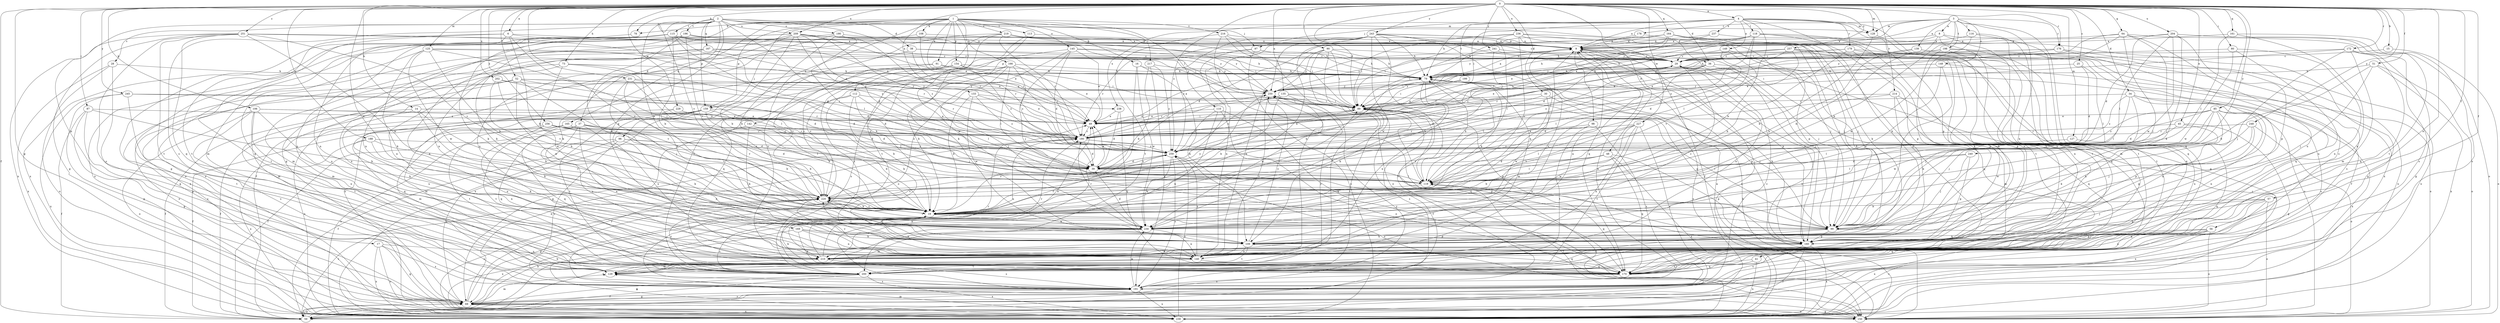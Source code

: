 strict digraph  {
0;
1;
2;
3;
4;
6;
8;
9;
14;
15;
16;
17;
19;
25;
28;
29;
30;
34;
36;
37;
38;
39;
41;
45;
48;
49;
51;
52;
56;
57;
59;
64;
69;
73;
78;
79;
80;
85;
87;
89;
90;
91;
96;
97;
98;
99;
106;
108;
109;
110;
112;
113;
115;
116;
118;
119;
125;
127;
128;
129;
133;
135;
139;
140;
142;
145;
148;
149;
150;
154;
159;
160;
161;
164;
165;
166;
167;
169;
170;
172;
176;
178;
179;
180;
188;
190;
191;
196;
198;
199;
200;
202;
204;
209;
210;
214;
216;
217;
219;
220;
227;
229;
230;
231;
236;
237;
238;
239;
240;
241;
243;
245;
248;
250;
251;
256;
257;
259;
0 -> 4  [label=a];
0 -> 6  [label=a];
0 -> 14  [label=b];
0 -> 15  [label=b];
0 -> 25  [label=c];
0 -> 30  [label=d];
0 -> 34  [label=d];
0 -> 36  [label=d];
0 -> 41  [label=e];
0 -> 45  [label=e];
0 -> 48  [label=e];
0 -> 51  [label=f];
0 -> 52  [label=f];
0 -> 56  [label=f];
0 -> 57  [label=f];
0 -> 59  [label=f];
0 -> 64  [label=g];
0 -> 69  [label=g];
0 -> 73  [label=h];
0 -> 78  [label=h];
0 -> 80  [label=i];
0 -> 85  [label=i];
0 -> 87  [label=i];
0 -> 89  [label=i];
0 -> 90  [label=j];
0 -> 106  [label=k];
0 -> 125  [label=m];
0 -> 127  [label=m];
0 -> 128  [label=m];
0 -> 133  [label=n];
0 -> 135  [label=n];
0 -> 161  [label=q];
0 -> 164  [label=q];
0 -> 172  [label=r];
0 -> 176  [label=r];
0 -> 188  [label=s];
0 -> 202  [label=u];
0 -> 204  [label=u];
0 -> 209  [label=u];
0 -> 214  [label=v];
0 -> 227  [label=w];
0 -> 229  [label=w];
0 -> 230  [label=w];
0 -> 231  [label=x];
0 -> 236  [label=x];
0 -> 240  [label=y];
0 -> 241  [label=y];
0 -> 243  [label=y];
0 -> 245  [label=y];
0 -> 248  [label=y];
0 -> 251  [label=z];
0 -> 256  [label=z];
0 -> 257  [label=z];
0 -> 259  [label=z];
1 -> 16  [label=b];
1 -> 49  [label=e];
1 -> 69  [label=g];
1 -> 78  [label=h];
1 -> 91  [label=j];
1 -> 96  [label=j];
1 -> 108  [label=k];
1 -> 110  [label=l];
1 -> 112  [label=l];
1 -> 113  [label=l];
1 -> 142  [label=o];
1 -> 145  [label=o];
1 -> 154  [label=p];
1 -> 159  [label=p];
1 -> 165  [label=q];
1 -> 166  [label=q];
1 -> 216  [label=v];
1 -> 217  [label=v];
1 -> 219  [label=v];
2 -> 17  [label=b];
2 -> 19  [label=b];
2 -> 28  [label=c];
2 -> 36  [label=d];
2 -> 37  [label=d];
2 -> 38  [label=d];
2 -> 97  [label=j];
2 -> 115  [label=l];
2 -> 128  [label=m];
2 -> 159  [label=p];
2 -> 167  [label=q];
2 -> 169  [label=q];
2 -> 190  [label=s];
2 -> 191  [label=s];
2 -> 196  [label=t];
2 -> 209  [label=u];
2 -> 220  [label=v];
2 -> 250  [label=y];
2 -> 259  [label=z];
3 -> 8  [label=a];
3 -> 19  [label=b];
3 -> 49  [label=e];
3 -> 116  [label=l];
3 -> 128  [label=m];
3 -> 139  [label=n];
3 -> 140  [label=n];
3 -> 148  [label=o];
3 -> 159  [label=p];
3 -> 170  [label=q];
3 -> 176  [label=r];
3 -> 178  [label=r];
3 -> 198  [label=t];
4 -> 9  [label=a];
4 -> 19  [label=b];
4 -> 79  [label=h];
4 -> 89  [label=i];
4 -> 97  [label=j];
4 -> 109  [label=k];
4 -> 118  [label=l];
4 -> 128  [label=m];
4 -> 149  [label=o];
4 -> 160  [label=p];
4 -> 179  [label=r];
4 -> 191  [label=s];
4 -> 199  [label=t];
4 -> 237  [label=x];
4 -> 238  [label=x];
6 -> 9  [label=a];
6 -> 19  [label=b];
6 -> 140  [label=n];
6 -> 170  [label=q];
6 -> 200  [label=t];
6 -> 220  [label=v];
6 -> 238  [label=x];
8 -> 9  [label=a];
8 -> 19  [label=b];
8 -> 140  [label=n];
8 -> 200  [label=t];
8 -> 210  [label=u];
8 -> 250  [label=y];
9 -> 29  [label=c];
9 -> 98  [label=j];
9 -> 99  [label=j];
9 -> 150  [label=o];
9 -> 239  [label=x];
9 -> 250  [label=y];
14 -> 19  [label=b];
14 -> 49  [label=e];
14 -> 59  [label=f];
14 -> 109  [label=k];
14 -> 210  [label=u];
15 -> 29  [label=c];
15 -> 150  [label=o];
16 -> 59  [label=f];
16 -> 79  [label=h];
16 -> 109  [label=k];
16 -> 230  [label=w];
17 -> 69  [label=g];
17 -> 150  [label=o];
17 -> 191  [label=s];
17 -> 210  [label=u];
17 -> 239  [label=x];
19 -> 9  [label=a];
19 -> 89  [label=i];
19 -> 99  [label=j];
19 -> 140  [label=n];
19 -> 191  [label=s];
19 -> 220  [label=v];
19 -> 230  [label=w];
19 -> 250  [label=y];
25 -> 39  [label=d];
25 -> 79  [label=h];
25 -> 119  [label=l];
28 -> 69  [label=g];
28 -> 79  [label=h];
28 -> 150  [label=o];
28 -> 239  [label=x];
29 -> 79  [label=h];
29 -> 89  [label=i];
29 -> 99  [label=j];
29 -> 140  [label=n];
29 -> 180  [label=r];
30 -> 89  [label=i];
30 -> 99  [label=j];
30 -> 230  [label=w];
30 -> 259  [label=z];
34 -> 89  [label=i];
34 -> 99  [label=j];
34 -> 119  [label=l];
34 -> 191  [label=s];
34 -> 210  [label=u];
34 -> 239  [label=x];
34 -> 259  [label=z];
36 -> 49  [label=e];
36 -> 79  [label=h];
36 -> 119  [label=l];
36 -> 150  [label=o];
36 -> 170  [label=q];
36 -> 259  [label=z];
37 -> 19  [label=b];
37 -> 109  [label=k];
37 -> 119  [label=l];
37 -> 129  [label=m];
37 -> 140  [label=n];
37 -> 170  [label=q];
37 -> 180  [label=r];
37 -> 210  [label=u];
38 -> 29  [label=c];
38 -> 140  [label=n];
38 -> 180  [label=r];
38 -> 250  [label=y];
39 -> 49  [label=e];
39 -> 119  [label=l];
39 -> 259  [label=z];
41 -> 170  [label=q];
41 -> 200  [label=t];
41 -> 239  [label=x];
45 -> 69  [label=g];
45 -> 109  [label=k];
45 -> 119  [label=l];
45 -> 180  [label=r];
48 -> 19  [label=b];
48 -> 39  [label=d];
48 -> 119  [label=l];
48 -> 160  [label=p];
48 -> 170  [label=q];
48 -> 239  [label=x];
49 -> 89  [label=i];
49 -> 180  [label=r];
51 -> 19  [label=b];
51 -> 79  [label=h];
51 -> 99  [label=j];
51 -> 150  [label=o];
51 -> 239  [label=x];
52 -> 39  [label=d];
52 -> 69  [label=g];
52 -> 129  [label=m];
52 -> 150  [label=o];
52 -> 180  [label=r];
52 -> 220  [label=v];
52 -> 230  [label=w];
52 -> 250  [label=y];
56 -> 109  [label=k];
56 -> 150  [label=o];
56 -> 160  [label=p];
56 -> 170  [label=q];
56 -> 210  [label=u];
56 -> 239  [label=x];
57 -> 19  [label=b];
57 -> 99  [label=j];
57 -> 150  [label=o];
57 -> 160  [label=p];
57 -> 170  [label=q];
57 -> 239  [label=x];
59 -> 19  [label=b];
59 -> 69  [label=g];
59 -> 119  [label=l];
59 -> 220  [label=v];
59 -> 250  [label=y];
64 -> 9  [label=a];
64 -> 99  [label=j];
64 -> 109  [label=k];
64 -> 180  [label=r];
64 -> 191  [label=s];
64 -> 210  [label=u];
64 -> 250  [label=y];
69 -> 19  [label=b];
69 -> 29  [label=c];
69 -> 49  [label=e];
69 -> 59  [label=f];
69 -> 129  [label=m];
69 -> 150  [label=o];
69 -> 180  [label=r];
69 -> 191  [label=s];
69 -> 239  [label=x];
73 -> 39  [label=d];
73 -> 79  [label=h];
73 -> 119  [label=l];
73 -> 140  [label=n];
73 -> 210  [label=u];
73 -> 230  [label=w];
78 -> 109  [label=k];
79 -> 9  [label=a];
79 -> 109  [label=k];
79 -> 119  [label=l];
79 -> 129  [label=m];
79 -> 140  [label=n];
79 -> 150  [label=o];
79 -> 160  [label=p];
79 -> 250  [label=y];
80 -> 29  [label=c];
80 -> 140  [label=n];
80 -> 210  [label=u];
80 -> 230  [label=w];
85 -> 39  [label=d];
85 -> 49  [label=e];
85 -> 99  [label=j];
85 -> 109  [label=k];
85 -> 140  [label=n];
85 -> 160  [label=p];
85 -> 210  [label=u];
85 -> 230  [label=w];
85 -> 259  [label=z];
87 -> 19  [label=b];
87 -> 49  [label=e];
87 -> 59  [label=f];
87 -> 69  [label=g];
87 -> 191  [label=s];
89 -> 49  [label=e];
89 -> 59  [label=f];
89 -> 119  [label=l];
89 -> 160  [label=p];
89 -> 170  [label=q];
89 -> 191  [label=s];
89 -> 200  [label=t];
90 -> 29  [label=c];
90 -> 79  [label=h];
90 -> 89  [label=i];
90 -> 140  [label=n];
90 -> 150  [label=o];
90 -> 200  [label=t];
90 -> 250  [label=y];
91 -> 49  [label=e];
91 -> 79  [label=h];
91 -> 150  [label=o];
91 -> 220  [label=v];
96 -> 39  [label=d];
96 -> 59  [label=f];
96 -> 69  [label=g];
96 -> 140  [label=n];
96 -> 191  [label=s];
96 -> 259  [label=z];
97 -> 29  [label=c];
97 -> 79  [label=h];
97 -> 140  [label=n];
97 -> 180  [label=r];
97 -> 239  [label=x];
98 -> 140  [label=n];
98 -> 180  [label=r];
98 -> 191  [label=s];
98 -> 200  [label=t];
98 -> 220  [label=v];
99 -> 89  [label=i];
99 -> 109  [label=k];
99 -> 160  [label=p];
99 -> 200  [label=t];
99 -> 220  [label=v];
99 -> 239  [label=x];
106 -> 39  [label=d];
106 -> 49  [label=e];
106 -> 109  [label=k];
106 -> 140  [label=n];
106 -> 150  [label=o];
106 -> 191  [label=s];
106 -> 200  [label=t];
108 -> 9  [label=a];
108 -> 59  [label=f];
108 -> 180  [label=r];
109 -> 29  [label=c];
109 -> 140  [label=n];
109 -> 170  [label=q];
109 -> 200  [label=t];
109 -> 220  [label=v];
109 -> 250  [label=y];
110 -> 49  [label=e];
110 -> 150  [label=o];
110 -> 170  [label=q];
110 -> 210  [label=u];
110 -> 259  [label=z];
112 -> 19  [label=b];
112 -> 69  [label=g];
112 -> 89  [label=i];
112 -> 99  [label=j];
112 -> 109  [label=k];
112 -> 119  [label=l];
113 -> 9  [label=a];
113 -> 109  [label=k];
113 -> 200  [label=t];
115 -> 9  [label=a];
115 -> 19  [label=b];
115 -> 29  [label=c];
115 -> 39  [label=d];
115 -> 69  [label=g];
115 -> 89  [label=i];
115 -> 129  [label=m];
115 -> 140  [label=n];
115 -> 239  [label=x];
115 -> 259  [label=z];
116 -> 9  [label=a];
116 -> 129  [label=m];
116 -> 170  [label=q];
116 -> 230  [label=w];
118 -> 9  [label=a];
118 -> 79  [label=h];
118 -> 119  [label=l];
118 -> 160  [label=p];
118 -> 180  [label=r];
118 -> 200  [label=t];
118 -> 239  [label=x];
118 -> 259  [label=z];
119 -> 79  [label=h];
119 -> 170  [label=q];
119 -> 220  [label=v];
125 -> 19  [label=b];
125 -> 29  [label=c];
125 -> 109  [label=k];
125 -> 119  [label=l];
125 -> 180  [label=r];
125 -> 200  [label=t];
125 -> 230  [label=w];
127 -> 170  [label=q];
127 -> 259  [label=z];
128 -> 19  [label=b];
128 -> 210  [label=u];
129 -> 191  [label=s];
129 -> 250  [label=y];
133 -> 19  [label=b];
133 -> 49  [label=e];
133 -> 89  [label=i];
133 -> 230  [label=w];
133 -> 259  [label=z];
135 -> 19  [label=b];
135 -> 89  [label=i];
135 -> 160  [label=p];
135 -> 180  [label=r];
135 -> 230  [label=w];
135 -> 259  [label=z];
139 -> 19  [label=b];
139 -> 29  [label=c];
139 -> 69  [label=g];
139 -> 191  [label=s];
140 -> 129  [label=m];
140 -> 170  [label=q];
140 -> 200  [label=t];
140 -> 220  [label=v];
140 -> 250  [label=y];
140 -> 259  [label=z];
142 -> 19  [label=b];
142 -> 109  [label=k];
142 -> 180  [label=r];
142 -> 239  [label=x];
145 -> 19  [label=b];
145 -> 29  [label=c];
145 -> 39  [label=d];
145 -> 49  [label=e];
145 -> 79  [label=h];
145 -> 99  [label=j];
145 -> 150  [label=o];
148 -> 79  [label=h];
148 -> 99  [label=j];
148 -> 150  [label=o];
148 -> 230  [label=w];
149 -> 29  [label=c];
149 -> 39  [label=d];
149 -> 109  [label=k];
149 -> 220  [label=v];
150 -> 49  [label=e];
150 -> 69  [label=g];
150 -> 79  [label=h];
154 -> 79  [label=h];
154 -> 89  [label=i];
154 -> 140  [label=n];
154 -> 170  [label=q];
154 -> 220  [label=v];
154 -> 239  [label=x];
154 -> 259  [label=z];
159 -> 19  [label=b];
159 -> 39  [label=d];
159 -> 49  [label=e];
159 -> 59  [label=f];
159 -> 129  [label=m];
159 -> 200  [label=t];
159 -> 210  [label=u];
159 -> 239  [label=x];
160 -> 9  [label=a];
160 -> 59  [label=f];
160 -> 79  [label=h];
160 -> 191  [label=s];
160 -> 210  [label=u];
160 -> 220  [label=v];
160 -> 239  [label=x];
161 -> 9  [label=a];
161 -> 119  [label=l];
161 -> 140  [label=n];
161 -> 191  [label=s];
164 -> 9  [label=a];
164 -> 39  [label=d];
164 -> 49  [label=e];
164 -> 69  [label=g];
164 -> 89  [label=i];
164 -> 99  [label=j];
164 -> 109  [label=k];
164 -> 140  [label=n];
165 -> 19  [label=b];
165 -> 59  [label=f];
165 -> 170  [label=q];
165 -> 180  [label=r];
165 -> 200  [label=t];
166 -> 19  [label=b];
166 -> 79  [label=h];
166 -> 99  [label=j];
166 -> 119  [label=l];
166 -> 180  [label=r];
166 -> 191  [label=s];
166 -> 220  [label=v];
166 -> 259  [label=z];
167 -> 29  [label=c];
167 -> 49  [label=e];
167 -> 129  [label=m];
167 -> 140  [label=n];
167 -> 150  [label=o];
167 -> 250  [label=y];
169 -> 109  [label=k];
169 -> 140  [label=n];
169 -> 160  [label=p];
169 -> 170  [label=q];
169 -> 239  [label=x];
170 -> 19  [label=b];
170 -> 191  [label=s];
172 -> 29  [label=c];
172 -> 49  [label=e];
172 -> 69  [label=g];
172 -> 99  [label=j];
172 -> 129  [label=m];
172 -> 170  [label=q];
176 -> 29  [label=c];
176 -> 79  [label=h];
176 -> 89  [label=i];
176 -> 170  [label=q];
176 -> 239  [label=x];
178 -> 9  [label=a];
178 -> 79  [label=h];
178 -> 99  [label=j];
179 -> 19  [label=b];
179 -> 29  [label=c];
179 -> 59  [label=f];
179 -> 79  [label=h];
179 -> 160  [label=p];
179 -> 170  [label=q];
180 -> 9  [label=a];
180 -> 29  [label=c];
180 -> 39  [label=d];
180 -> 160  [label=p];
180 -> 210  [label=u];
180 -> 259  [label=z];
188 -> 109  [label=k];
188 -> 140  [label=n];
188 -> 220  [label=v];
188 -> 239  [label=x];
188 -> 259  [label=z];
190 -> 9  [label=a];
190 -> 19  [label=b];
190 -> 119  [label=l];
190 -> 150  [label=o];
190 -> 180  [label=r];
190 -> 210  [label=u];
191 -> 9  [label=a];
191 -> 69  [label=g];
191 -> 230  [label=w];
191 -> 239  [label=x];
196 -> 9  [label=a];
196 -> 109  [label=k];
196 -> 210  [label=u];
196 -> 220  [label=v];
196 -> 230  [label=w];
196 -> 250  [label=y];
198 -> 29  [label=c];
198 -> 49  [label=e];
198 -> 109  [label=k];
198 -> 140  [label=n];
198 -> 170  [label=q];
198 -> 239  [label=x];
198 -> 250  [label=y];
199 -> 19  [label=b];
199 -> 49  [label=e];
199 -> 89  [label=i];
199 -> 250  [label=y];
200 -> 59  [label=f];
200 -> 69  [label=g];
200 -> 180  [label=r];
200 -> 220  [label=v];
200 -> 239  [label=x];
202 -> 19  [label=b];
202 -> 39  [label=d];
202 -> 220  [label=v];
202 -> 250  [label=y];
204 -> 9  [label=a];
204 -> 39  [label=d];
204 -> 99  [label=j];
204 -> 119  [label=l];
204 -> 150  [label=o];
204 -> 160  [label=p];
204 -> 200  [label=t];
204 -> 230  [label=w];
209 -> 9  [label=a];
209 -> 19  [label=b];
209 -> 39  [label=d];
209 -> 49  [label=e];
209 -> 79  [label=h];
209 -> 109  [label=k];
209 -> 140  [label=n];
209 -> 150  [label=o];
209 -> 180  [label=r];
209 -> 239  [label=x];
209 -> 250  [label=y];
209 -> 259  [label=z];
210 -> 9  [label=a];
210 -> 49  [label=e];
210 -> 180  [label=r];
210 -> 191  [label=s];
210 -> 239  [label=x];
214 -> 39  [label=d];
214 -> 89  [label=i];
214 -> 109  [label=k];
214 -> 129  [label=m];
214 -> 170  [label=q];
216 -> 9  [label=a];
216 -> 89  [label=i];
216 -> 99  [label=j];
216 -> 119  [label=l];
216 -> 200  [label=t];
217 -> 19  [label=b];
217 -> 79  [label=h];
217 -> 191  [label=s];
217 -> 259  [label=z];
219 -> 9  [label=a];
219 -> 79  [label=h];
219 -> 89  [label=i];
219 -> 180  [label=r];
219 -> 200  [label=t];
219 -> 210  [label=u];
219 -> 230  [label=w];
220 -> 19  [label=b];
220 -> 69  [label=g];
220 -> 79  [label=h];
220 -> 150  [label=o];
220 -> 259  [label=z];
227 -> 119  [label=l];
227 -> 140  [label=n];
227 -> 180  [label=r];
227 -> 191  [label=s];
227 -> 200  [label=t];
227 -> 220  [label=v];
227 -> 230  [label=w];
229 -> 49  [label=e];
229 -> 119  [label=l];
229 -> 170  [label=q];
229 -> 220  [label=v];
230 -> 9  [label=a];
230 -> 39  [label=d];
230 -> 59  [label=f];
230 -> 129  [label=m];
230 -> 140  [label=n];
230 -> 180  [label=r];
231 -> 19  [label=b];
231 -> 39  [label=d];
231 -> 99  [label=j];
231 -> 119  [label=l];
231 -> 129  [label=m];
231 -> 250  [label=y];
236 -> 9  [label=a];
236 -> 39  [label=d];
236 -> 59  [label=f];
236 -> 89  [label=i];
236 -> 99  [label=j];
236 -> 119  [label=l];
236 -> 160  [label=p];
236 -> 220  [label=v];
237 -> 9  [label=a];
237 -> 180  [label=r];
237 -> 200  [label=t];
238 -> 39  [label=d];
238 -> 49  [label=e];
238 -> 170  [label=q];
239 -> 9  [label=a];
239 -> 29  [label=c];
239 -> 119  [label=l];
239 -> 129  [label=m];
239 -> 259  [label=z];
240 -> 39  [label=d];
240 -> 99  [label=j];
240 -> 119  [label=l];
240 -> 160  [label=p];
241 -> 19  [label=b];
241 -> 29  [label=c];
241 -> 89  [label=i];
241 -> 160  [label=p];
243 -> 9  [label=a];
243 -> 19  [label=b];
243 -> 59  [label=f];
243 -> 79  [label=h];
243 -> 99  [label=j];
243 -> 170  [label=q];
243 -> 210  [label=u];
243 -> 220  [label=v];
243 -> 230  [label=w];
243 -> 250  [label=y];
243 -> 259  [label=z];
245 -> 69  [label=g];
245 -> 89  [label=i];
245 -> 180  [label=r];
245 -> 200  [label=t];
245 -> 239  [label=x];
248 -> 99  [label=j];
248 -> 150  [label=o];
248 -> 160  [label=p];
248 -> 180  [label=r];
248 -> 230  [label=w];
250 -> 89  [label=i];
250 -> 140  [label=n];
250 -> 180  [label=r];
251 -> 9  [label=a];
251 -> 49  [label=e];
251 -> 69  [label=g];
251 -> 170  [label=q];
251 -> 191  [label=s];
251 -> 200  [label=t];
251 -> 220  [label=v];
251 -> 230  [label=w];
251 -> 239  [label=x];
256 -> 39  [label=d];
256 -> 59  [label=f];
256 -> 180  [label=r];
256 -> 200  [label=t];
256 -> 210  [label=u];
256 -> 220  [label=v];
256 -> 259  [label=z];
257 -> 29  [label=c];
257 -> 49  [label=e];
257 -> 79  [label=h];
257 -> 109  [label=k];
257 -> 160  [label=p];
257 -> 200  [label=t];
257 -> 250  [label=y];
257 -> 259  [label=z];
259 -> 39  [label=d];
259 -> 89  [label=i];
259 -> 150  [label=o];
259 -> 191  [label=s];
259 -> 230  [label=w];
}

